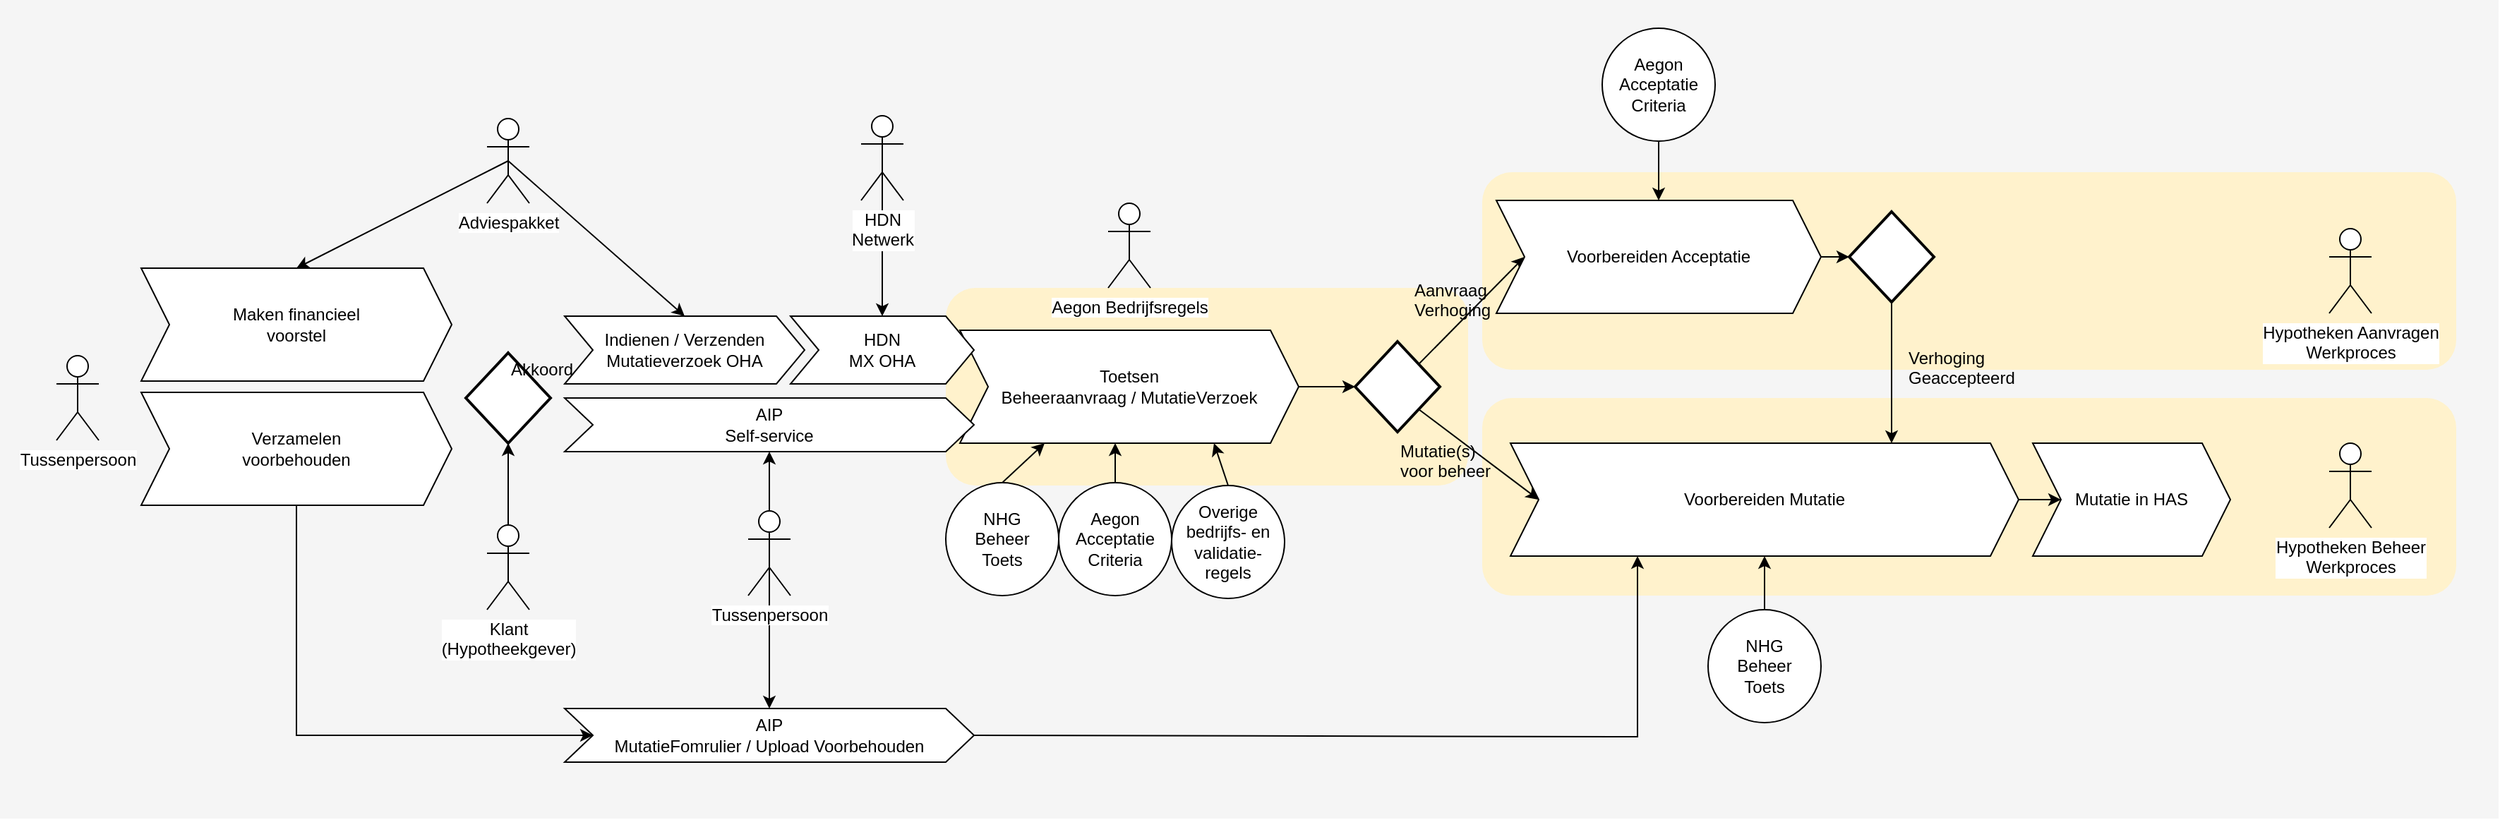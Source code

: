 <mxfile version="12.7.2" type="github">
  <diagram id="2mvlV8NfAr62vqK_ptXQ" name="Page-1">
    <mxGraphModel dx="3206" dy="1346" grid="1" gridSize="10" guides="1" tooltips="1" connect="1" arrows="1" fold="1" page="1" pageScale="1" pageWidth="1169" pageHeight="1654" math="0" shadow="0">
      <root>
        <mxCell id="0" />
        <mxCell id="1" parent="0" />
        <mxCell id="0WIxzw6FgY4OJlsIFBhl-68" value="" style="rounded=0;whiteSpace=wrap;html=1;fillColor=#f5f5f5;strokeColor=none;fontColor=#333333;" vertex="1" parent="1">
          <mxGeometry x="-800" y="280" width="1770" height="580" as="geometry" />
        </mxCell>
        <mxCell id="0WIxzw6FgY4OJlsIFBhl-32" value="" style="rounded=1;whiteSpace=wrap;html=1;strokeColor=none;fillColor=#fff2cc;" vertex="1" parent="1">
          <mxGeometry x="-130" y="484" width="370" height="140" as="geometry" />
        </mxCell>
        <mxCell id="0WIxzw6FgY4OJlsIFBhl-5" value="" style="rounded=1;whiteSpace=wrap;html=1;strokeColor=none;fillColor=#fff2cc;" vertex="1" parent="1">
          <mxGeometry x="250" y="402" width="690" height="140" as="geometry" />
        </mxCell>
        <mxCell id="0WIxzw6FgY4OJlsIFBhl-4" value="" style="rounded=1;whiteSpace=wrap;html=1;strokeColor=none;fillColor=#fff2cc;" vertex="1" parent="1">
          <mxGeometry x="250" y="562" width="690" height="140" as="geometry" />
        </mxCell>
        <mxCell id="0WIxzw6FgY4OJlsIFBhl-13" style="rounded=0;orthogonalLoop=1;jettySize=auto;html=1;exitX=1;exitY=0;exitDx=0;exitDy=0;entryX=0;entryY=0.5;entryDx=0;entryDy=0;" edge="1" parent="1" source="0WIxzw6FgY4OJlsIFBhl-1" target="0WIxzw6FgY4OJlsIFBhl-3">
          <mxGeometry relative="1" as="geometry" />
        </mxCell>
        <mxCell id="0WIxzw6FgY4OJlsIFBhl-14" style="edgeStyle=none;rounded=0;orthogonalLoop=1;jettySize=auto;html=1;exitX=1;exitY=1;exitDx=0;exitDy=0;entryX=0;entryY=0.5;entryDx=0;entryDy=0;" edge="1" parent="1" source="0WIxzw6FgY4OJlsIFBhl-1" target="0WIxzw6FgY4OJlsIFBhl-2">
          <mxGeometry relative="1" as="geometry" />
        </mxCell>
        <mxCell id="0WIxzw6FgY4OJlsIFBhl-1" value="" style="rhombus;whiteSpace=wrap;html=1;strokeWidth=2;align=center;" vertex="1" parent="1">
          <mxGeometry x="160" y="522" width="60" height="64" as="geometry" />
        </mxCell>
        <mxCell id="0WIxzw6FgY4OJlsIFBhl-56" style="edgeStyle=none;rounded=0;orthogonalLoop=1;jettySize=auto;html=1;exitX=1;exitY=0.5;exitDx=0;exitDy=0;entryX=0;entryY=0.5;entryDx=0;entryDy=0;" edge="1" parent="1" source="0WIxzw6FgY4OJlsIFBhl-2" target="0WIxzw6FgY4OJlsIFBhl-19">
          <mxGeometry relative="1" as="geometry" />
        </mxCell>
        <mxCell id="0WIxzw6FgY4OJlsIFBhl-2" value="Voorbereiden Mutatie" style="shape=step;perimeter=stepPerimeter;whiteSpace=wrap;html=1;fixedSize=1;" vertex="1" parent="1">
          <mxGeometry x="270" y="594" width="360" height="80" as="geometry" />
        </mxCell>
        <mxCell id="0WIxzw6FgY4OJlsIFBhl-53" style="edgeStyle=none;rounded=0;orthogonalLoop=1;jettySize=auto;html=1;exitX=1;exitY=0.5;exitDx=0;exitDy=0;entryX=0;entryY=0.5;entryDx=0;entryDy=0;" edge="1" parent="1" source="0WIxzw6FgY4OJlsIFBhl-3" target="0WIxzw6FgY4OJlsIFBhl-51">
          <mxGeometry relative="1" as="geometry" />
        </mxCell>
        <mxCell id="0WIxzw6FgY4OJlsIFBhl-3" value="Voorbereiden Acceptatie" style="shape=step;perimeter=stepPerimeter;whiteSpace=wrap;html=1;fixedSize=1;" vertex="1" parent="1">
          <mxGeometry x="260" y="422" width="230" height="80" as="geometry" />
        </mxCell>
        <mxCell id="0WIxzw6FgY4OJlsIFBhl-6" value="Hypotheken Beheer&lt;br&gt;Werkproces" style="shape=umlActor;verticalLabelPosition=bottom;labelBackgroundColor=#ffffff;verticalAlign=top;html=1;outlineConnect=0;" vertex="1" parent="1">
          <mxGeometry x="850" y="594" width="30" height="60" as="geometry" />
        </mxCell>
        <mxCell id="0WIxzw6FgY4OJlsIFBhl-7" value="Aegon Bedrijfsregels" style="shape=umlActor;verticalLabelPosition=bottom;labelBackgroundColor=#ffffff;verticalAlign=top;html=1;outlineConnect=0;" vertex="1" parent="1">
          <mxGeometry x="-15" y="424" width="30" height="60" as="geometry" />
        </mxCell>
        <mxCell id="0WIxzw6FgY4OJlsIFBhl-15" style="edgeStyle=none;rounded=0;orthogonalLoop=1;jettySize=auto;html=1;exitX=1;exitY=0.5;exitDx=0;exitDy=0;entryX=0;entryY=0.5;entryDx=0;entryDy=0;" edge="1" parent="1" source="0WIxzw6FgY4OJlsIFBhl-8" target="0WIxzw6FgY4OJlsIFBhl-1">
          <mxGeometry relative="1" as="geometry" />
        </mxCell>
        <mxCell id="0WIxzw6FgY4OJlsIFBhl-8" value="Toetsen&lt;br&gt;Beheeraanvraag / MutatieVerzoek" style="shape=step;perimeter=stepPerimeter;whiteSpace=wrap;html=1;fixedSize=1;" vertex="1" parent="1">
          <mxGeometry x="-120" y="514" width="240" height="80" as="geometry" />
        </mxCell>
        <mxCell id="0WIxzw6FgY4OJlsIFBhl-17" style="edgeStyle=none;rounded=0;orthogonalLoop=1;jettySize=auto;html=1;exitX=0.5;exitY=0;exitDx=0;exitDy=0;entryX=0.75;entryY=1;entryDx=0;entryDy=0;" edge="1" parent="1" source="0WIxzw6FgY4OJlsIFBhl-11">
          <mxGeometry relative="1" as="geometry">
            <mxPoint x="-10" y="594" as="targetPoint" />
          </mxGeometry>
        </mxCell>
        <mxCell id="0WIxzw6FgY4OJlsIFBhl-11" value="Aegon&lt;br&gt;Acceptatie&lt;br&gt;Criteria" style="ellipse;whiteSpace=wrap;html=1;aspect=fixed;" vertex="1" parent="1">
          <mxGeometry x="-50" y="622" width="80" height="80" as="geometry" />
        </mxCell>
        <mxCell id="0WIxzw6FgY4OJlsIFBhl-16" style="edgeStyle=none;rounded=0;orthogonalLoop=1;jettySize=auto;html=1;exitX=0.5;exitY=0;exitDx=0;exitDy=0;entryX=0.25;entryY=1;entryDx=0;entryDy=0;" edge="1" parent="1" source="0WIxzw6FgY4OJlsIFBhl-12" target="0WIxzw6FgY4OJlsIFBhl-8">
          <mxGeometry relative="1" as="geometry">
            <mxPoint x="-80" y="594" as="targetPoint" />
          </mxGeometry>
        </mxCell>
        <mxCell id="0WIxzw6FgY4OJlsIFBhl-12" value="NHG&lt;br&gt;Beheer&lt;br&gt;Toets" style="ellipse;whiteSpace=wrap;html=1;aspect=fixed;" vertex="1" parent="1">
          <mxGeometry x="-130" y="622" width="80" height="80" as="geometry" />
        </mxCell>
        <mxCell id="0WIxzw6FgY4OJlsIFBhl-19" value="Mutatie in HAS" style="shape=step;perimeter=stepPerimeter;whiteSpace=wrap;html=1;fixedSize=1;" vertex="1" parent="1">
          <mxGeometry x="640" y="594" width="140" height="80" as="geometry" />
        </mxCell>
        <mxCell id="0WIxzw6FgY4OJlsIFBhl-22" value="Indienen / Verzenden&lt;br&gt;Mutatieverzoek OHA" style="shape=step;perimeter=stepPerimeter;whiteSpace=wrap;html=1;fixedSize=1;" vertex="1" parent="1">
          <mxGeometry x="-400" y="504" width="170" height="48" as="geometry" />
        </mxCell>
        <mxCell id="0WIxzw6FgY4OJlsIFBhl-28" style="edgeStyle=none;rounded=0;orthogonalLoop=1;jettySize=auto;html=1;exitX=0.5;exitY=0;exitDx=0;exitDy=0;exitPerimeter=0;entryX=0.5;entryY=1;entryDx=0;entryDy=0;" edge="1" parent="1" source="0WIxzw6FgY4OJlsIFBhl-23" target="0WIxzw6FgY4OJlsIFBhl-27">
          <mxGeometry relative="1" as="geometry" />
        </mxCell>
        <mxCell id="0WIxzw6FgY4OJlsIFBhl-23" value="Klant&lt;br&gt;(Hypotheekgever)" style="shape=umlActor;verticalLabelPosition=bottom;labelBackgroundColor=#ffffff;verticalAlign=top;html=1;outlineConnect=0;" vertex="1" parent="1">
          <mxGeometry x="-455" y="652" width="30" height="60" as="geometry" />
        </mxCell>
        <mxCell id="0WIxzw6FgY4OJlsIFBhl-24" value="Maken financieel&lt;br&gt;voorstel" style="shape=step;perimeter=stepPerimeter;whiteSpace=wrap;html=1;fixedSize=1;" vertex="1" parent="1">
          <mxGeometry x="-700" y="470" width="220" height="80" as="geometry" />
        </mxCell>
        <mxCell id="0WIxzw6FgY4OJlsIFBhl-65" style="edgeStyle=none;rounded=0;orthogonalLoop=1;jettySize=auto;html=1;exitX=0.5;exitY=1;exitDx=0;exitDy=0;entryX=0;entryY=0.5;entryDx=0;entryDy=0;" edge="1" parent="1" source="0WIxzw6FgY4OJlsIFBhl-25" target="0WIxzw6FgY4OJlsIFBhl-62">
          <mxGeometry relative="1" as="geometry">
            <Array as="points">
              <mxPoint x="-590" y="801" />
            </Array>
          </mxGeometry>
        </mxCell>
        <mxCell id="0WIxzw6FgY4OJlsIFBhl-25" value="Verzamelen&lt;br&gt;voorbehouden" style="shape=step;perimeter=stepPerimeter;whiteSpace=wrap;html=1;fixedSize=1;" vertex="1" parent="1">
          <mxGeometry x="-700" y="558" width="220" height="80" as="geometry" />
        </mxCell>
        <mxCell id="0WIxzw6FgY4OJlsIFBhl-26" value="Tussenpersoon" style="shape=umlActor;verticalLabelPosition=bottom;labelBackgroundColor=#ffffff;verticalAlign=top;html=1;outlineConnect=0;" vertex="1" parent="1">
          <mxGeometry x="-760" y="532" width="30" height="60" as="geometry" />
        </mxCell>
        <mxCell id="0WIxzw6FgY4OJlsIFBhl-27" value="" style="rhombus;whiteSpace=wrap;html=1;strokeWidth=2;align=center;" vertex="1" parent="1">
          <mxGeometry x="-470" y="530" width="60" height="64" as="geometry" />
        </mxCell>
        <mxCell id="0WIxzw6FgY4OJlsIFBhl-29" value="Akkoord" style="text;html=1;" vertex="1" parent="1">
          <mxGeometry x="-440" y="528" width="60" height="30" as="geometry" />
        </mxCell>
        <mxCell id="0WIxzw6FgY4OJlsIFBhl-31" value="HDN&lt;br&gt;MX OHA" style="shape=step;perimeter=stepPerimeter;whiteSpace=wrap;html=1;fixedSize=1;" vertex="1" parent="1">
          <mxGeometry x="-240" y="504" width="130" height="48" as="geometry" />
        </mxCell>
        <mxCell id="0WIxzw6FgY4OJlsIFBhl-33" value="Hypotheken Aanvragen&lt;br&gt;Werkproces" style="shape=umlActor;verticalLabelPosition=bottom;labelBackgroundColor=#ffffff;verticalAlign=top;html=1;outlineConnect=0;" vertex="1" parent="1">
          <mxGeometry x="850" y="442" width="30" height="60" as="geometry" />
        </mxCell>
        <mxCell id="0WIxzw6FgY4OJlsIFBhl-38" style="edgeStyle=none;rounded=0;orthogonalLoop=1;jettySize=auto;html=1;exitX=0.5;exitY=0.5;exitDx=0;exitDy=0;exitPerimeter=0;entryX=0.5;entryY=0;entryDx=0;entryDy=0;" edge="1" parent="1" source="0WIxzw6FgY4OJlsIFBhl-34" target="0WIxzw6FgY4OJlsIFBhl-24">
          <mxGeometry relative="1" as="geometry" />
        </mxCell>
        <mxCell id="0WIxzw6FgY4OJlsIFBhl-39" style="edgeStyle=none;rounded=0;orthogonalLoop=1;jettySize=auto;html=1;exitX=0.5;exitY=0.5;exitDx=0;exitDy=0;exitPerimeter=0;entryX=0.5;entryY=0;entryDx=0;entryDy=0;" edge="1" parent="1" source="0WIxzw6FgY4OJlsIFBhl-34" target="0WIxzw6FgY4OJlsIFBhl-22">
          <mxGeometry relative="1" as="geometry" />
        </mxCell>
        <mxCell id="0WIxzw6FgY4OJlsIFBhl-34" value="Adviespakket" style="shape=umlActor;verticalLabelPosition=bottom;labelBackgroundColor=#ffffff;verticalAlign=top;html=1;outlineConnect=0;" vertex="1" parent="1">
          <mxGeometry x="-455" y="364" width="30" height="60" as="geometry" />
        </mxCell>
        <mxCell id="0WIxzw6FgY4OJlsIFBhl-40" value="Mutatie(s)&lt;br&gt;voor beheer" style="text;html=1;" vertex="1" parent="1">
          <mxGeometry x="190" y="586" width="80" height="30" as="geometry" />
        </mxCell>
        <mxCell id="0WIxzw6FgY4OJlsIFBhl-41" value="Aanvraag&lt;br&gt;Verhoging" style="text;html=1;" vertex="1" parent="1">
          <mxGeometry x="200" y="472" width="80" height="30" as="geometry" />
        </mxCell>
        <mxCell id="0WIxzw6FgY4OJlsIFBhl-43" style="edgeStyle=none;rounded=0;orthogonalLoop=1;jettySize=auto;html=1;exitX=0.5;exitY=0;exitDx=0;exitDy=0;entryX=0.75;entryY=1;entryDx=0;entryDy=0;" edge="1" parent="1" source="0WIxzw6FgY4OJlsIFBhl-42" target="0WIxzw6FgY4OJlsIFBhl-8">
          <mxGeometry relative="1" as="geometry" />
        </mxCell>
        <mxCell id="0WIxzw6FgY4OJlsIFBhl-42" value="Overige&lt;br&gt;bedrijfs- en&lt;br&gt;validatie-&lt;br&gt;regels" style="ellipse;whiteSpace=wrap;html=1;aspect=fixed;" vertex="1" parent="1">
          <mxGeometry x="30" y="624" width="80" height="80" as="geometry" />
        </mxCell>
        <mxCell id="0WIxzw6FgY4OJlsIFBhl-49" style="edgeStyle=none;rounded=0;orthogonalLoop=1;jettySize=auto;html=1;exitX=0.5;exitY=1;exitDx=0;exitDy=0;entryX=0.5;entryY=0;entryDx=0;entryDy=0;" edge="1" parent="1" source="0WIxzw6FgY4OJlsIFBhl-45" target="0WIxzw6FgY4OJlsIFBhl-3">
          <mxGeometry relative="1" as="geometry" />
        </mxCell>
        <mxCell id="0WIxzw6FgY4OJlsIFBhl-45" value="Aegon&lt;br&gt;Acceptatie&lt;br&gt;Criteria" style="ellipse;whiteSpace=wrap;html=1;aspect=fixed;" vertex="1" parent="1">
          <mxGeometry x="335" y="300" width="80" height="80" as="geometry" />
        </mxCell>
        <mxCell id="0WIxzw6FgY4OJlsIFBhl-48" style="edgeStyle=none;rounded=0;orthogonalLoop=1;jettySize=auto;html=1;exitX=0.5;exitY=0;exitDx=0;exitDy=0;entryX=0.5;entryY=1;entryDx=0;entryDy=0;" edge="1" parent="1" source="0WIxzw6FgY4OJlsIFBhl-47" target="0WIxzw6FgY4OJlsIFBhl-2">
          <mxGeometry relative="1" as="geometry" />
        </mxCell>
        <mxCell id="0WIxzw6FgY4OJlsIFBhl-47" value="NHG&lt;br&gt;Beheer&lt;br&gt;Toets" style="ellipse;whiteSpace=wrap;html=1;aspect=fixed;" vertex="1" parent="1">
          <mxGeometry x="410" y="712" width="80" height="80" as="geometry" />
        </mxCell>
        <mxCell id="0WIxzw6FgY4OJlsIFBhl-54" style="edgeStyle=none;rounded=0;orthogonalLoop=1;jettySize=auto;html=1;exitX=0.5;exitY=1;exitDx=0;exitDy=0;entryX=0.75;entryY=0;entryDx=0;entryDy=0;" edge="1" parent="1" source="0WIxzw6FgY4OJlsIFBhl-51" target="0WIxzw6FgY4OJlsIFBhl-2">
          <mxGeometry relative="1" as="geometry" />
        </mxCell>
        <mxCell id="0WIxzw6FgY4OJlsIFBhl-51" value="" style="rhombus;whiteSpace=wrap;html=1;strokeWidth=2;align=center;" vertex="1" parent="1">
          <mxGeometry x="510" y="430" width="60" height="64" as="geometry" />
        </mxCell>
        <mxCell id="0WIxzw6FgY4OJlsIFBhl-55" value="Verhoging&lt;br&gt;Geaccepteerd" style="text;html=1;" vertex="1" parent="1">
          <mxGeometry x="550" y="520" width="80" height="30" as="geometry" />
        </mxCell>
        <mxCell id="0WIxzw6FgY4OJlsIFBhl-58" style="edgeStyle=none;rounded=0;orthogonalLoop=1;jettySize=auto;html=1;exitX=0.5;exitY=0.5;exitDx=0;exitDy=0;exitPerimeter=0;entryX=0.5;entryY=0;entryDx=0;entryDy=0;" edge="1" parent="1" source="0WIxzw6FgY4OJlsIFBhl-57" target="0WIxzw6FgY4OJlsIFBhl-31">
          <mxGeometry relative="1" as="geometry" />
        </mxCell>
        <mxCell id="0WIxzw6FgY4OJlsIFBhl-57" value="HDN&lt;br&gt;Netwerk" style="shape=umlActor;verticalLabelPosition=bottom;labelBackgroundColor=#ffffff;verticalAlign=top;html=1;outlineConnect=0;" vertex="1" parent="1">
          <mxGeometry x="-190" y="362" width="30" height="60" as="geometry" />
        </mxCell>
        <mxCell id="0WIxzw6FgY4OJlsIFBhl-59" value="AIP&lt;br&gt;Self-service" style="shape=step;perimeter=stepPerimeter;whiteSpace=wrap;html=1;fixedSize=1;" vertex="1" parent="1">
          <mxGeometry x="-400" y="562" width="290" height="38" as="geometry" />
        </mxCell>
        <mxCell id="0WIxzw6FgY4OJlsIFBhl-61" style="edgeStyle=none;rounded=0;orthogonalLoop=1;jettySize=auto;html=1;exitX=0.5;exitY=0;exitDx=0;exitDy=0;exitPerimeter=0;entryX=0.5;entryY=1;entryDx=0;entryDy=0;" edge="1" parent="1" source="0WIxzw6FgY4OJlsIFBhl-60" target="0WIxzw6FgY4OJlsIFBhl-59">
          <mxGeometry relative="1" as="geometry" />
        </mxCell>
        <mxCell id="0WIxzw6FgY4OJlsIFBhl-67" style="edgeStyle=none;rounded=0;orthogonalLoop=1;jettySize=auto;html=1;exitX=0.5;exitY=0.5;exitDx=0;exitDy=0;exitPerimeter=0;entryX=0.5;entryY=0;entryDx=0;entryDy=0;" edge="1" parent="1" source="0WIxzw6FgY4OJlsIFBhl-60" target="0WIxzw6FgY4OJlsIFBhl-62">
          <mxGeometry relative="1" as="geometry" />
        </mxCell>
        <mxCell id="0WIxzw6FgY4OJlsIFBhl-60" value="Tussenpersoon" style="shape=umlActor;verticalLabelPosition=bottom;labelBackgroundColor=#ffffff;verticalAlign=top;html=1;outlineConnect=0;" vertex="1" parent="1">
          <mxGeometry x="-270" y="642" width="30" height="60" as="geometry" />
        </mxCell>
        <mxCell id="0WIxzw6FgY4OJlsIFBhl-66" style="edgeStyle=none;rounded=0;orthogonalLoop=1;jettySize=auto;html=1;exitX=1;exitY=0.5;exitDx=0;exitDy=0;entryX=0.25;entryY=1;entryDx=0;entryDy=0;" edge="1" parent="1" source="0WIxzw6FgY4OJlsIFBhl-62" target="0WIxzw6FgY4OJlsIFBhl-2">
          <mxGeometry relative="1" as="geometry">
            <Array as="points">
              <mxPoint x="360" y="802" />
            </Array>
          </mxGeometry>
        </mxCell>
        <mxCell id="0WIxzw6FgY4OJlsIFBhl-62" value="AIP&lt;br&gt;MutatieFomrulier / Upload Voorbehouden" style="shape=step;perimeter=stepPerimeter;whiteSpace=wrap;html=1;fixedSize=1;" vertex="1" parent="1">
          <mxGeometry x="-400" y="782" width="290" height="38" as="geometry" />
        </mxCell>
      </root>
    </mxGraphModel>
  </diagram>
</mxfile>
